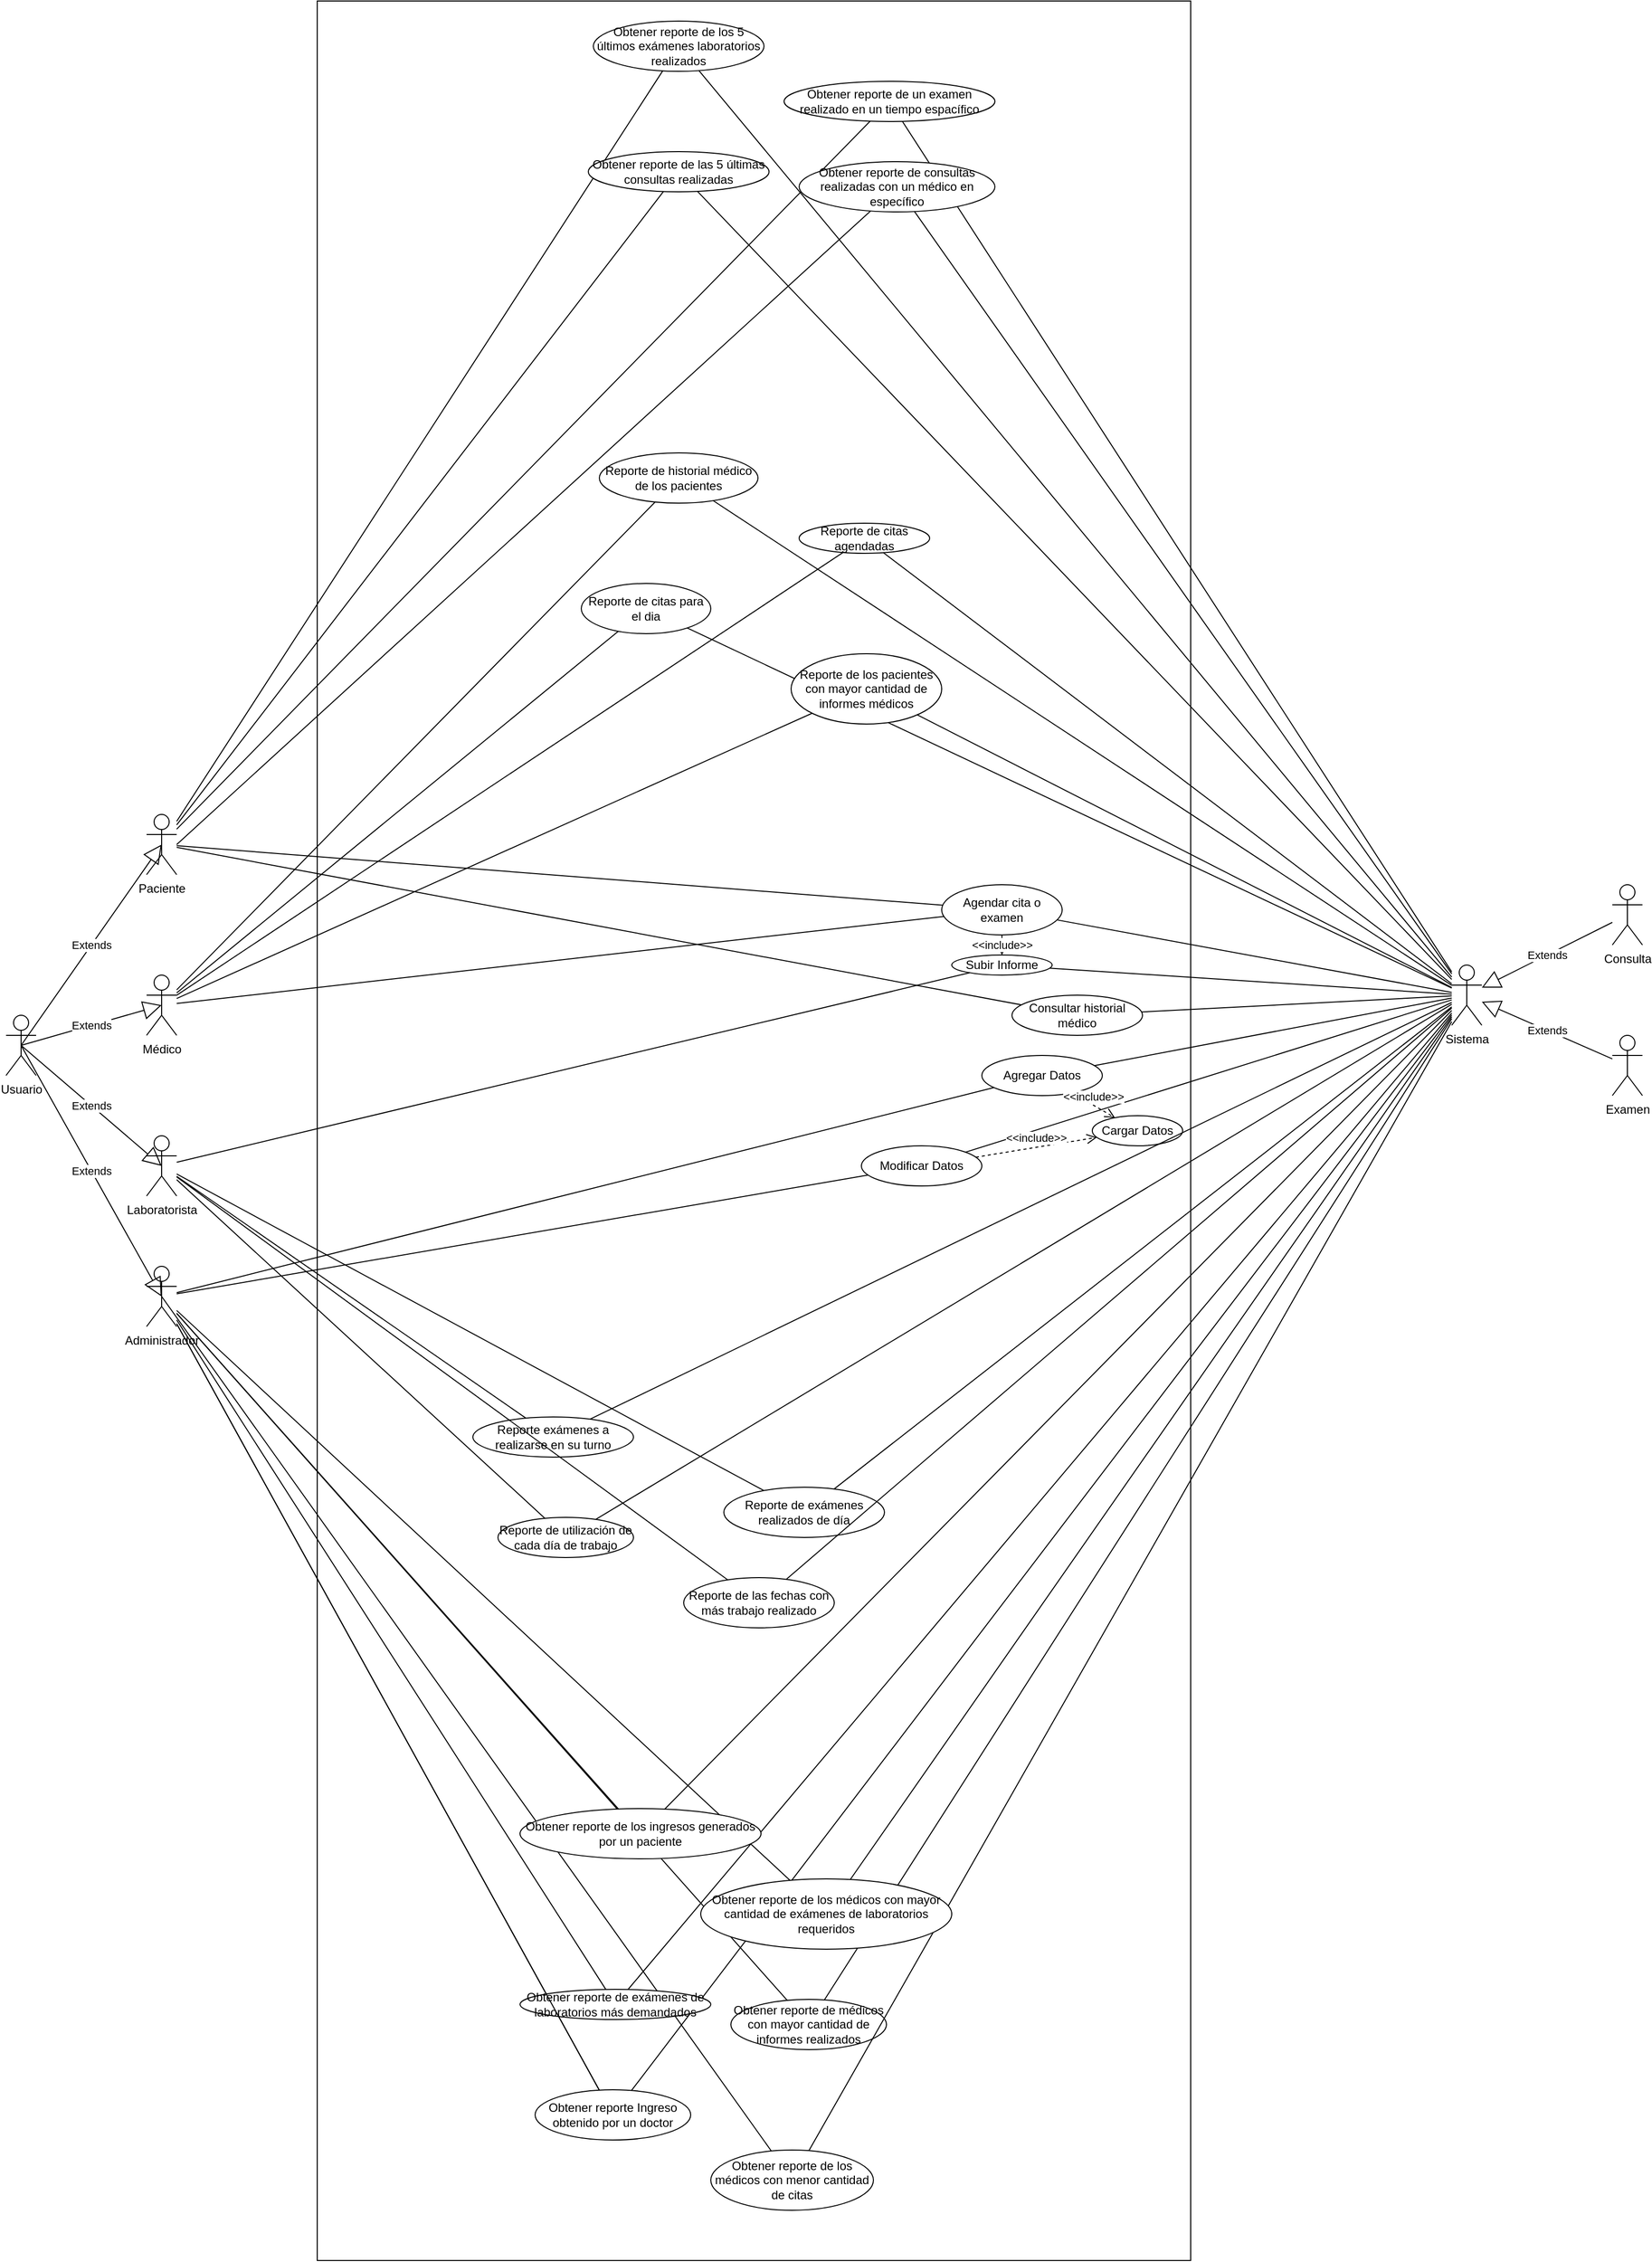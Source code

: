 <mxfile version="13.7.5" type="device"><diagram id="7FJfj03hs5ZvNeEwKSUX" name="Page-1"><mxGraphModel dx="6390" dy="4000" grid="1" gridSize="10" guides="1" tooltips="1" connect="1" arrows="1" fold="1" page="1" pageScale="1" pageWidth="850" pageHeight="1100" math="0" shadow="0"><root><mxCell id="0"/><mxCell id="1" parent="0"/><mxCell id="D_npYfU2cCUqhVLWXpgt-2" value="" style="rounded=0;whiteSpace=wrap;html=1;" parent="1" vertex="1"><mxGeometry x="320" y="-700" width="870" height="2250" as="geometry"/></mxCell><mxCell id="D_npYfU2cCUqhVLWXpgt-3" value="Paciente" style="shape=umlActor;verticalLabelPosition=bottom;verticalAlign=top;html=1;outlineConnect=0;" parent="1" vertex="1"><mxGeometry x="150" y="110" width="30" height="60" as="geometry"/></mxCell><mxCell id="D_npYfU2cCUqhVLWXpgt-4" value="Médico" style="shape=umlActor;verticalLabelPosition=bottom;verticalAlign=top;html=1;outlineConnect=0;" parent="1" vertex="1"><mxGeometry x="150" y="270" width="30" height="60" as="geometry"/></mxCell><mxCell id="D_npYfU2cCUqhVLWXpgt-5" value="Laboratorista" style="shape=umlActor;verticalLabelPosition=bottom;verticalAlign=top;html=1;outlineConnect=0;" parent="1" vertex="1"><mxGeometry x="150" y="430" width="30" height="60" as="geometry"/></mxCell><mxCell id="D_npYfU2cCUqhVLWXpgt-8" value="Sistema" style="shape=umlActor;verticalLabelPosition=bottom;verticalAlign=top;html=1;outlineConnect=0;" parent="1" vertex="1"><mxGeometry x="1450" y="260" width="30" height="60" as="geometry"/></mxCell><mxCell id="D_npYfU2cCUqhVLWXpgt-9" value="Administrador" style="shape=umlActor;verticalLabelPosition=bottom;verticalAlign=top;html=1;outlineConnect=0;" parent="1" vertex="1"><mxGeometry x="150" y="560" width="30" height="60" as="geometry"/></mxCell><mxCell id="D_npYfU2cCUqhVLWXpgt-10" value="Usuario" style="shape=umlActor;verticalLabelPosition=bottom;verticalAlign=top;html=1;outlineConnect=0;" parent="1" vertex="1"><mxGeometry x="10" y="310" width="30" height="60" as="geometry"/></mxCell><mxCell id="D_npYfU2cCUqhVLWXpgt-14" value="Extends" style="endArrow=block;endSize=16;endFill=0;html=1;exitX=0.5;exitY=0.5;exitDx=0;exitDy=0;exitPerimeter=0;entryX=0.5;entryY=0.5;entryDx=0;entryDy=0;entryPerimeter=0;" parent="1" source="D_npYfU2cCUqhVLWXpgt-10" target="D_npYfU2cCUqhVLWXpgt-3" edge="1"><mxGeometry width="160" relative="1" as="geometry"><mxPoint x="140" y="280" as="sourcePoint"/><mxPoint x="300" y="280" as="targetPoint"/></mxGeometry></mxCell><mxCell id="D_npYfU2cCUqhVLWXpgt-15" value="Extends" style="endArrow=block;endSize=16;endFill=0;html=1;exitX=0.5;exitY=0.5;exitDx=0;exitDy=0;exitPerimeter=0;entryX=0.5;entryY=0.5;entryDx=0;entryDy=0;entryPerimeter=0;" parent="1" source="D_npYfU2cCUqhVLWXpgt-10" target="D_npYfU2cCUqhVLWXpgt-4" edge="1"><mxGeometry width="160" relative="1" as="geometry"><mxPoint x="35" y="350" as="sourcePoint"/><mxPoint x="175" y="150" as="targetPoint"/></mxGeometry></mxCell><mxCell id="D_npYfU2cCUqhVLWXpgt-16" value="Extends" style="endArrow=block;endSize=16;endFill=0;html=1;exitX=0.5;exitY=0.5;exitDx=0;exitDy=0;exitPerimeter=0;entryX=0.5;entryY=0.5;entryDx=0;entryDy=0;entryPerimeter=0;" parent="1" source="D_npYfU2cCUqhVLWXpgt-10" target="D_npYfU2cCUqhVLWXpgt-5" edge="1"><mxGeometry width="160" relative="1" as="geometry"><mxPoint x="45" y="360" as="sourcePoint"/><mxPoint x="185" y="160" as="targetPoint"/></mxGeometry></mxCell><mxCell id="D_npYfU2cCUqhVLWXpgt-17" value="Extends" style="endArrow=block;endSize=16;endFill=0;html=1;entryX=0.5;entryY=0.5;entryDx=0;entryDy=0;entryPerimeter=0;exitX=0.5;exitY=0.5;exitDx=0;exitDy=0;exitPerimeter=0;" parent="1" source="D_npYfU2cCUqhVLWXpgt-10" target="D_npYfU2cCUqhVLWXpgt-9" edge="1"><mxGeometry width="160" relative="1" as="geometry"><mxPoint x="30" y="340" as="sourcePoint"/><mxPoint x="195" y="170" as="targetPoint"/></mxGeometry></mxCell><mxCell id="D_npYfU2cCUqhVLWXpgt-20" value="Agendar cita o examen" style="ellipse;whiteSpace=wrap;html=1;" parent="1" vertex="1"><mxGeometry x="942" y="180" width="120" height="50" as="geometry"/></mxCell><mxCell id="D_npYfU2cCUqhVLWXpgt-21" value="Subir Informe" style="ellipse;whiteSpace=wrap;html=1;" parent="1" vertex="1"><mxGeometry x="952" y="250" width="100" height="20" as="geometry"/></mxCell><mxCell id="D_npYfU2cCUqhVLWXpgt-22" value="&amp;lt;&amp;lt;include&amp;gt;&amp;gt;" style="endArrow=open;endSize=12;dashed=1;html=1;" parent="1" source="D_npYfU2cCUqhVLWXpgt-20" target="D_npYfU2cCUqhVLWXpgt-21" edge="1"><mxGeometry width="160" relative="1" as="geometry"><mxPoint x="962" y="260" as="sourcePoint"/><mxPoint x="1122" y="260" as="targetPoint"/></mxGeometry></mxCell><mxCell id="D_npYfU2cCUqhVLWXpgt-25" value="" style="endArrow=none;html=1;" parent="1" source="D_npYfU2cCUqhVLWXpgt-3" target="D_npYfU2cCUqhVLWXpgt-20" edge="1"><mxGeometry width="50" height="50" relative="1" as="geometry"><mxPoint x="240" y="160" as="sourcePoint"/><mxPoint x="290" y="110" as="targetPoint"/></mxGeometry></mxCell><mxCell id="D_npYfU2cCUqhVLWXpgt-26" value="" style="endArrow=none;html=1;" parent="1" source="D_npYfU2cCUqhVLWXpgt-4" target="D_npYfU2cCUqhVLWXpgt-20" edge="1"><mxGeometry width="50" height="50" relative="1" as="geometry"><mxPoint x="230" y="300" as="sourcePoint"/><mxPoint x="280" y="250" as="targetPoint"/></mxGeometry></mxCell><mxCell id="D_npYfU2cCUqhVLWXpgt-31" value="" style="endArrow=none;html=1;" parent="1" source="D_npYfU2cCUqhVLWXpgt-20" target="D_npYfU2cCUqhVLWXpgt-8" edge="1"><mxGeometry width="50" height="50" relative="1" as="geometry"><mxPoint x="950" y="210" as="sourcePoint"/><mxPoint x="1000" y="160" as="targetPoint"/></mxGeometry></mxCell><mxCell id="D_npYfU2cCUqhVLWXpgt-32" value="Consultar historial médico" style="ellipse;whiteSpace=wrap;html=1;" parent="1" vertex="1"><mxGeometry x="1012" y="290" width="130" height="40" as="geometry"/></mxCell><mxCell id="D_npYfU2cCUqhVLWXpgt-33" value="" style="endArrow=none;html=1;" parent="1" source="D_npYfU2cCUqhVLWXpgt-3" target="D_npYfU2cCUqhVLWXpgt-32" edge="1"><mxGeometry width="50" height="50" relative="1" as="geometry"><mxPoint x="220" y="360" as="sourcePoint"/><mxPoint x="270" y="310" as="targetPoint"/></mxGeometry></mxCell><mxCell id="D_npYfU2cCUqhVLWXpgt-34" value="" style="endArrow=none;html=1;" parent="1" source="D_npYfU2cCUqhVLWXpgt-32" target="D_npYfU2cCUqhVLWXpgt-8" edge="1"><mxGeometry width="50" height="50" relative="1" as="geometry"><mxPoint x="950" y="250" as="sourcePoint"/><mxPoint x="1000" y="200" as="targetPoint"/></mxGeometry></mxCell><mxCell id="D_npYfU2cCUqhVLWXpgt-37" value="Agregar Datos" style="ellipse;whiteSpace=wrap;html=1;" parent="1" vertex="1"><mxGeometry x="982" y="350" width="120" height="40" as="geometry"/></mxCell><mxCell id="D_npYfU2cCUqhVLWXpgt-38" value="" style="endArrow=none;html=1;" parent="1" source="D_npYfU2cCUqhVLWXpgt-9" target="D_npYfU2cCUqhVLWXpgt-37" edge="1"><mxGeometry width="50" height="50" relative="1" as="geometry"><mxPoint x="240" y="590" as="sourcePoint"/><mxPoint x="290" y="540" as="targetPoint"/></mxGeometry></mxCell><mxCell id="D_npYfU2cCUqhVLWXpgt-39" value="" style="endArrow=none;html=1;" parent="1" source="D_npYfU2cCUqhVLWXpgt-37" target="D_npYfU2cCUqhVLWXpgt-8" edge="1"><mxGeometry width="50" height="50" relative="1" as="geometry"><mxPoint x="1010" y="440" as="sourcePoint"/><mxPoint x="1060" y="390" as="targetPoint"/></mxGeometry></mxCell><mxCell id="D_npYfU2cCUqhVLWXpgt-40" value="Modificar Datos" style="ellipse;whiteSpace=wrap;html=1;" parent="1" vertex="1"><mxGeometry x="862" y="440" width="120" height="40" as="geometry"/></mxCell><mxCell id="D_npYfU2cCUqhVLWXpgt-41" value="" style="endArrow=none;html=1;" parent="1" source="D_npYfU2cCUqhVLWXpgt-9" target="D_npYfU2cCUqhVLWXpgt-40" edge="1"><mxGeometry width="50" height="50" relative="1" as="geometry"><mxPoint x="230" y="490" as="sourcePoint"/><mxPoint x="280" y="440" as="targetPoint"/></mxGeometry></mxCell><mxCell id="D_npYfU2cCUqhVLWXpgt-42" value="" style="endArrow=none;html=1;" parent="1" source="D_npYfU2cCUqhVLWXpgt-40" target="D_npYfU2cCUqhVLWXpgt-8" edge="1"><mxGeometry width="50" height="50" relative="1" as="geometry"><mxPoint x="910" y="390" as="sourcePoint"/><mxPoint x="960" y="340" as="targetPoint"/></mxGeometry></mxCell><mxCell id="D_npYfU2cCUqhVLWXpgt-43" value="Obtener reporte de médicos con mayor cantidad de informes realizados" style="ellipse;whiteSpace=wrap;html=1;" parent="1" vertex="1"><mxGeometry x="732" y="1290" width="155" height="50" as="geometry"/></mxCell><mxCell id="D_npYfU2cCUqhVLWXpgt-44" value="" style="endArrow=none;html=1;" parent="1" source="D_npYfU2cCUqhVLWXpgt-9" target="D_npYfU2cCUqhVLWXpgt-43" edge="1"><mxGeometry width="50" height="50" relative="1" as="geometry"><mxPoint x="210" y="650" as="sourcePoint"/><mxPoint x="260" y="600" as="targetPoint"/></mxGeometry></mxCell><mxCell id="D_npYfU2cCUqhVLWXpgt-46" value="" style="endArrow=none;html=1;" parent="1" source="D_npYfU2cCUqhVLWXpgt-9" target="D_npYfU2cCUqhVLWXpgt-45" edge="1"><mxGeometry width="50" height="50" relative="1" as="geometry"><mxPoint x="220" y="730" as="sourcePoint"/><mxPoint x="270" y="680" as="targetPoint"/></mxGeometry></mxCell><mxCell id="D_npYfU2cCUqhVLWXpgt-47" value="" style="endArrow=none;html=1;" parent="1" source="D_npYfU2cCUqhVLWXpgt-45" target="D_npYfU2cCUqhVLWXpgt-8" edge="1"><mxGeometry width="50" height="50" relative="1" as="geometry"><mxPoint x="990" y="630" as="sourcePoint"/><mxPoint x="1040" y="580" as="targetPoint"/></mxGeometry></mxCell><mxCell id="D_npYfU2cCUqhVLWXpgt-48" value="Cargar Datos" style="ellipse;whiteSpace=wrap;html=1;" parent="1" vertex="1"><mxGeometry x="1092" y="410" width="90" height="30" as="geometry"/></mxCell><mxCell id="D_npYfU2cCUqhVLWXpgt-50" value="&amp;lt;&amp;lt;include&amp;gt;&amp;gt;" style="html=1;verticalAlign=bottom;endArrow=open;dashed=1;endSize=8;" parent="1" source="D_npYfU2cCUqhVLWXpgt-37" target="D_npYfU2cCUqhVLWXpgt-48" edge="1"><mxGeometry relative="1" as="geometry"><mxPoint x="1102" y="350" as="sourcePoint"/><mxPoint x="1022" y="350" as="targetPoint"/></mxGeometry></mxCell><mxCell id="D_npYfU2cCUqhVLWXpgt-51" value="&amp;lt;&amp;lt;include&amp;gt;&amp;gt;" style="html=1;verticalAlign=bottom;endArrow=open;dashed=1;endSize=8;" parent="1" source="D_npYfU2cCUqhVLWXpgt-40" target="D_npYfU2cCUqhVLWXpgt-48" edge="1"><mxGeometry relative="1" as="geometry"><mxPoint x="1082" y="410" as="sourcePoint"/><mxPoint x="1002" y="410" as="targetPoint"/></mxGeometry></mxCell><mxCell id="D_npYfU2cCUqhVLWXpgt-53" value="" style="endArrow=none;html=1;" parent="1" source="D_npYfU2cCUqhVLWXpgt-43" target="D_npYfU2cCUqhVLWXpgt-8" edge="1"><mxGeometry width="50" height="50" relative="1" as="geometry"><mxPoint x="520" y="560" as="sourcePoint"/><mxPoint x="570" y="510" as="targetPoint"/></mxGeometry></mxCell><mxCell id="D_npYfU2cCUqhVLWXpgt-54" value="Consulta" style="shape=umlActor;verticalLabelPosition=bottom;verticalAlign=top;html=1;outlineConnect=0;" parent="1" vertex="1"><mxGeometry x="1610" y="180" width="30" height="60" as="geometry"/></mxCell><mxCell id="D_npYfU2cCUqhVLWXpgt-55" value="Examen" style="shape=umlActor;verticalLabelPosition=bottom;verticalAlign=top;html=1;outlineConnect=0;" parent="1" vertex="1"><mxGeometry x="1610" y="330" width="30" height="60" as="geometry"/></mxCell><mxCell id="D_npYfU2cCUqhVLWXpgt-57" value="Extends" style="endArrow=block;endSize=16;endFill=0;html=1;" parent="1" source="D_npYfU2cCUqhVLWXpgt-54" target="D_npYfU2cCUqhVLWXpgt-8" edge="1"><mxGeometry width="160" relative="1" as="geometry"><mxPoint x="1420" y="180" as="sourcePoint"/><mxPoint x="1560" y="300" as="targetPoint"/></mxGeometry></mxCell><mxCell id="D_npYfU2cCUqhVLWXpgt-58" value="Extends" style="endArrow=block;endSize=16;endFill=0;html=1;" parent="1" source="D_npYfU2cCUqhVLWXpgt-55" target="D_npYfU2cCUqhVLWXpgt-8" edge="1"><mxGeometry width="160" relative="1" as="geometry"><mxPoint x="1620" y="227.5" as="sourcePoint"/><mxPoint x="1490" y="292.5" as="targetPoint"/></mxGeometry></mxCell><mxCell id="D_npYfU2cCUqhVLWXpgt-59" value="Obtener reporte de los médicos con menor cantidad de citas" style="ellipse;whiteSpace=wrap;html=1;" parent="1" vertex="1"><mxGeometry x="712" y="1440" width="162" height="60" as="geometry"/></mxCell><mxCell id="D_npYfU2cCUqhVLWXpgt-60" value="" style="endArrow=none;html=1;exitX=0.5;exitY=0.5;exitDx=0;exitDy=0;exitPerimeter=0;" parent="1" source="D_npYfU2cCUqhVLWXpgt-9" target="D_npYfU2cCUqhVLWXpgt-59" edge="1"><mxGeometry width="50" height="50" relative="1" as="geometry"><mxPoint x="170" y="750" as="sourcePoint"/><mxPoint x="220" y="700" as="targetPoint"/></mxGeometry></mxCell><mxCell id="D_npYfU2cCUqhVLWXpgt-61" value="" style="endArrow=none;html=1;" parent="1" source="D_npYfU2cCUqhVLWXpgt-59" target="D_npYfU2cCUqhVLWXpgt-8" edge="1"><mxGeometry width="50" height="50" relative="1" as="geometry"><mxPoint x="950" y="660" as="sourcePoint"/><mxPoint x="910" y="430" as="targetPoint"/></mxGeometry></mxCell><mxCell id="D_npYfU2cCUqhVLWXpgt-62" value="Obtener reporte de exámenes de laboratorios más demandados" style="ellipse;whiteSpace=wrap;html=1;" parent="1" vertex="1"><mxGeometry x="522" y="1280" width="190" height="30" as="geometry"/></mxCell><mxCell id="D_npYfU2cCUqhVLWXpgt-63" value="" style="endArrow=none;html=1;" parent="1" source="D_npYfU2cCUqhVLWXpgt-9" target="D_npYfU2cCUqhVLWXpgt-62" edge="1"><mxGeometry width="50" height="50" relative="1" as="geometry"><mxPoint x="270" y="620" as="sourcePoint"/><mxPoint x="320" y="570" as="targetPoint"/></mxGeometry></mxCell><mxCell id="D_npYfU2cCUqhVLWXpgt-64" value="" style="endArrow=none;html=1;" parent="1" source="D_npYfU2cCUqhVLWXpgt-62" target="D_npYfU2cCUqhVLWXpgt-8" edge="1"><mxGeometry width="50" height="50" relative="1" as="geometry"><mxPoint x="590" y="540" as="sourcePoint"/><mxPoint x="640" y="490" as="targetPoint"/></mxGeometry></mxCell><mxCell id="JOd05up07sZ0G1sz_1uB-1" style="edgeStyle=orthogonalEdgeStyle;rounded=0;orthogonalLoop=1;jettySize=auto;html=1;exitX=0.5;exitY=1;exitDx=0;exitDy=0;" edge="1" parent="1" source="D_npYfU2cCUqhVLWXpgt-59" target="D_npYfU2cCUqhVLWXpgt-59"><mxGeometry relative="1" as="geometry"/></mxCell><mxCell id="JOd05up07sZ0G1sz_1uB-2" value="Obtener reporte de los médicos con mayor cantidad de exámenes de laboratorios requeridos" style="ellipse;whiteSpace=wrap;html=1;" vertex="1" parent="1"><mxGeometry x="702" y="1170" width="250" height="70" as="geometry"/></mxCell><mxCell id="JOd05up07sZ0G1sz_1uB-3" value="" style="endArrow=none;html=1;" edge="1" parent="1" source="D_npYfU2cCUqhVLWXpgt-9" target="JOd05up07sZ0G1sz_1uB-2"><mxGeometry width="50" height="50" relative="1" as="geometry"><mxPoint x="280" y="620" as="sourcePoint"/><mxPoint x="330" y="570" as="targetPoint"/></mxGeometry></mxCell><mxCell id="JOd05up07sZ0G1sz_1uB-4" value="" style="endArrow=none;html=1;" edge="1" parent="1" source="JOd05up07sZ0G1sz_1uB-2" target="D_npYfU2cCUqhVLWXpgt-8"><mxGeometry width="50" height="50" relative="1" as="geometry"><mxPoint x="960" y="570" as="sourcePoint"/><mxPoint x="1010" y="520" as="targetPoint"/></mxGeometry></mxCell><mxCell id="JOd05up07sZ0G1sz_1uB-5" value="Obtener reporte de los ingresos generados por un paciente" style="ellipse;whiteSpace=wrap;html=1;" vertex="1" parent="1"><mxGeometry x="522" y="1100" width="240" height="50" as="geometry"/></mxCell><mxCell id="JOd05up07sZ0G1sz_1uB-6" value="" style="endArrow=none;html=1;" edge="1" parent="1" source="D_npYfU2cCUqhVLWXpgt-9" target="JOd05up07sZ0G1sz_1uB-5"><mxGeometry width="50" height="50" relative="1" as="geometry"><mxPoint x="270" y="620" as="sourcePoint"/><mxPoint x="320" y="570" as="targetPoint"/></mxGeometry></mxCell><mxCell id="JOd05up07sZ0G1sz_1uB-7" value="" style="endArrow=none;html=1;" edge="1" parent="1" source="JOd05up07sZ0G1sz_1uB-5" target="D_npYfU2cCUqhVLWXpgt-8"><mxGeometry width="50" height="50" relative="1" as="geometry"><mxPoint x="1320" y="610" as="sourcePoint"/><mxPoint x="1370" y="560" as="targetPoint"/></mxGeometry></mxCell><mxCell id="D_npYfU2cCUqhVLWXpgt-45" value="Obtener reporte Ingreso obtenido por un doctor" style="ellipse;whiteSpace=wrap;html=1;" parent="1" vertex="1"><mxGeometry x="537" y="1380" width="155" height="50" as="geometry"/></mxCell><mxCell id="JOd05up07sZ0G1sz_1uB-8" value="" style="endArrow=none;html=1;" edge="1" parent="1" source="D_npYfU2cCUqhVLWXpgt-9" target="D_npYfU2cCUqhVLWXpgt-45"><mxGeometry width="50" height="50" relative="1" as="geometry"><mxPoint x="180" y="604.46" as="sourcePoint"/><mxPoint x="664.984" y="1071.991" as="targetPoint"/></mxGeometry></mxCell><mxCell id="JOd05up07sZ0G1sz_1uB-9" value="Obtener reporte de los 5 últimos exámenes laboratorios realizados" style="ellipse;whiteSpace=wrap;html=1;" vertex="1" parent="1"><mxGeometry x="595" y="-680" width="170" height="50" as="geometry"/></mxCell><mxCell id="JOd05up07sZ0G1sz_1uB-10" value="" style="endArrow=none;html=1;" edge="1" parent="1" source="D_npYfU2cCUqhVLWXpgt-3" target="JOd05up07sZ0G1sz_1uB-9"><mxGeometry width="50" height="50" relative="1" as="geometry"><mxPoint x="240" y="40" as="sourcePoint"/><mxPoint x="290" y="-10" as="targetPoint"/></mxGeometry></mxCell><mxCell id="JOd05up07sZ0G1sz_1uB-11" value="" style="endArrow=none;html=1;" edge="1" parent="1" source="JOd05up07sZ0G1sz_1uB-9" target="D_npYfU2cCUqhVLWXpgt-8"><mxGeometry width="50" height="50" relative="1" as="geometry"><mxPoint x="890" y="-260" as="sourcePoint"/><mxPoint x="940" y="-310" as="targetPoint"/></mxGeometry></mxCell><mxCell id="JOd05up07sZ0G1sz_1uB-12" value="Obtener reporte de un examen realizado en un tiempo espacífico" style="ellipse;whiteSpace=wrap;html=1;" vertex="1" parent="1"><mxGeometry x="785" y="-620" width="210" height="40" as="geometry"/></mxCell><mxCell id="JOd05up07sZ0G1sz_1uB-13" value="" style="endArrow=none;html=1;" edge="1" parent="1" source="D_npYfU2cCUqhVLWXpgt-3" target="JOd05up07sZ0G1sz_1uB-12"><mxGeometry width="50" height="50" relative="1" as="geometry"><mxPoint x="180" y="50" as="sourcePoint"/><mxPoint x="230" as="targetPoint"/></mxGeometry></mxCell><mxCell id="JOd05up07sZ0G1sz_1uB-14" value="" style="endArrow=none;html=1;" edge="1" parent="1" source="JOd05up07sZ0G1sz_1uB-12" target="D_npYfU2cCUqhVLWXpgt-8"><mxGeometry width="50" height="50" relative="1" as="geometry"><mxPoint x="870" y="-280" as="sourcePoint"/><mxPoint x="920" y="-330" as="targetPoint"/></mxGeometry></mxCell><mxCell id="JOd05up07sZ0G1sz_1uB-15" value="Obtener reporte de las 5 últimas consultas realizadas" style="ellipse;whiteSpace=wrap;html=1;" vertex="1" parent="1"><mxGeometry x="590" y="-550" width="180" height="40" as="geometry"/></mxCell><mxCell id="JOd05up07sZ0G1sz_1uB-16" value="" style="endArrow=none;html=1;" edge="1" parent="1" source="D_npYfU2cCUqhVLWXpgt-3" target="JOd05up07sZ0G1sz_1uB-15"><mxGeometry width="50" height="50" relative="1" as="geometry"><mxPoint x="140" y="30" as="sourcePoint"/><mxPoint x="190" y="-20" as="targetPoint"/></mxGeometry></mxCell><mxCell id="JOd05up07sZ0G1sz_1uB-17" value="" style="endArrow=none;html=1;" edge="1" parent="1" source="JOd05up07sZ0G1sz_1uB-15" target="D_npYfU2cCUqhVLWXpgt-8"><mxGeometry width="50" height="50" relative="1" as="geometry"><mxPoint x="850" y="-210" as="sourcePoint"/><mxPoint x="1240" y="50" as="targetPoint"/></mxGeometry></mxCell><mxCell id="JOd05up07sZ0G1sz_1uB-18" value="Obtener reporte de consultas realizadas con un médico en específico" style="ellipse;whiteSpace=wrap;html=1;" vertex="1" parent="1"><mxGeometry x="800" y="-540" width="195" height="50" as="geometry"/></mxCell><mxCell id="JOd05up07sZ0G1sz_1uB-19" value="" style="endArrow=none;html=1;" edge="1" parent="1" target="JOd05up07sZ0G1sz_1uB-18"><mxGeometry width="50" height="50" relative="1" as="geometry"><mxPoint x="180" y="140" as="sourcePoint"/><mxPoint x="220" y="-30" as="targetPoint"/></mxGeometry></mxCell><mxCell id="JOd05up07sZ0G1sz_1uB-20" value="" style="endArrow=none;html=1;" edge="1" parent="1" source="JOd05up07sZ0G1sz_1uB-18" target="D_npYfU2cCUqhVLWXpgt-8"><mxGeometry width="50" height="50" relative="1" as="geometry"><mxPoint x="1280" y="-40" as="sourcePoint"/><mxPoint x="1330" y="-90" as="targetPoint"/></mxGeometry></mxCell><mxCell id="JOd05up07sZ0G1sz_1uB-21" value="" style="endArrow=none;html=1;" edge="1" parent="1" source="D_npYfU2cCUqhVLWXpgt-5" target="D_npYfU2cCUqhVLWXpgt-21"><mxGeometry width="50" height="50" relative="1" as="geometry"><mxPoint x="240" y="420" as="sourcePoint"/><mxPoint x="290" y="370" as="targetPoint"/></mxGeometry></mxCell><mxCell id="JOd05up07sZ0G1sz_1uB-22" value="" style="endArrow=none;html=1;" edge="1" parent="1" source="D_npYfU2cCUqhVLWXpgt-21" target="D_npYfU2cCUqhVLWXpgt-8"><mxGeometry width="50" height="50" relative="1" as="geometry"><mxPoint x="1220" y="240" as="sourcePoint"/><mxPoint x="1270" y="190" as="targetPoint"/></mxGeometry></mxCell><mxCell id="JOd05up07sZ0G1sz_1uB-23" value="Reporte exámenes a realizarse en su turno" style="ellipse;whiteSpace=wrap;html=1;" vertex="1" parent="1"><mxGeometry x="475" y="710" width="160" height="40" as="geometry"/></mxCell><mxCell id="JOd05up07sZ0G1sz_1uB-26" value="" style="endArrow=none;html=1;" edge="1" parent="1" source="D_npYfU2cCUqhVLWXpgt-5" target="JOd05up07sZ0G1sz_1uB-23"><mxGeometry width="50" height="50" relative="1" as="geometry"><mxPoint x="290" y="520" as="sourcePoint"/><mxPoint x="340" y="470" as="targetPoint"/></mxGeometry></mxCell><mxCell id="JOd05up07sZ0G1sz_1uB-27" value="" style="endArrow=none;html=1;" edge="1" parent="1" source="JOd05up07sZ0G1sz_1uB-23" target="D_npYfU2cCUqhVLWXpgt-8"><mxGeometry width="50" height="50" relative="1" as="geometry"><mxPoint x="820" y="630" as="sourcePoint"/><mxPoint x="870" y="580" as="targetPoint"/></mxGeometry></mxCell><mxCell id="JOd05up07sZ0G1sz_1uB-28" value="Reporte de exámenes realizados de día" style="ellipse;whiteSpace=wrap;html=1;" vertex="1" parent="1"><mxGeometry x="725" y="780" width="160" height="50" as="geometry"/></mxCell><mxCell id="JOd05up07sZ0G1sz_1uB-29" value="" style="endArrow=none;html=1;" edge="1" parent="1" source="D_npYfU2cCUqhVLWXpgt-5" target="JOd05up07sZ0G1sz_1uB-28"><mxGeometry width="50" height="50" relative="1" as="geometry"><mxPoint x="310" y="520" as="sourcePoint"/><mxPoint x="360" y="470" as="targetPoint"/></mxGeometry></mxCell><mxCell id="JOd05up07sZ0G1sz_1uB-30" value="" style="endArrow=none;html=1;" edge="1" parent="1" source="JOd05up07sZ0G1sz_1uB-28" target="D_npYfU2cCUqhVLWXpgt-8"><mxGeometry width="50" height="50" relative="1" as="geometry"><mxPoint x="960" y="670" as="sourcePoint"/><mxPoint x="1010" y="620" as="targetPoint"/></mxGeometry></mxCell><mxCell id="JOd05up07sZ0G1sz_1uB-31" value="Reporte de utilización de cada día de trabajo" style="ellipse;whiteSpace=wrap;html=1;" vertex="1" parent="1"><mxGeometry x="500" y="810" width="135" height="40" as="geometry"/></mxCell><mxCell id="JOd05up07sZ0G1sz_1uB-32" value="" style="endArrow=none;html=1;" edge="1" parent="1" source="D_npYfU2cCUqhVLWXpgt-5" target="JOd05up07sZ0G1sz_1uB-31"><mxGeometry width="50" height="50" relative="1" as="geometry"><mxPoint x="390" y="690" as="sourcePoint"/><mxPoint x="440" y="640" as="targetPoint"/></mxGeometry></mxCell><mxCell id="JOd05up07sZ0G1sz_1uB-33" value="" style="endArrow=none;html=1;" edge="1" parent="1" source="JOd05up07sZ0G1sz_1uB-31" target="D_npYfU2cCUqhVLWXpgt-8"><mxGeometry width="50" height="50" relative="1" as="geometry"><mxPoint x="700" y="690" as="sourcePoint"/><mxPoint x="750" y="640" as="targetPoint"/></mxGeometry></mxCell><mxCell id="JOd05up07sZ0G1sz_1uB-34" value="Reporte de las fechas con más trabajo realizado" style="ellipse;whiteSpace=wrap;html=1;" vertex="1" parent="1"><mxGeometry x="685" y="870" width="150" height="50" as="geometry"/></mxCell><mxCell id="JOd05up07sZ0G1sz_1uB-35" value="" style="endArrow=none;html=1;" edge="1" parent="1" source="D_npYfU2cCUqhVLWXpgt-5" target="JOd05up07sZ0G1sz_1uB-34"><mxGeometry width="50" height="50" relative="1" as="geometry"><mxPoint x="280" y="660" as="sourcePoint"/><mxPoint x="330" y="610" as="targetPoint"/></mxGeometry></mxCell><mxCell id="JOd05up07sZ0G1sz_1uB-36" value="" style="endArrow=none;html=1;" edge="1" parent="1" source="JOd05up07sZ0G1sz_1uB-34" target="D_npYfU2cCUqhVLWXpgt-8"><mxGeometry width="50" height="50" relative="1" as="geometry"><mxPoint x="920" y="760" as="sourcePoint"/><mxPoint x="970" y="710" as="targetPoint"/></mxGeometry></mxCell><mxCell id="JOd05up07sZ0G1sz_1uB-37" value="Reporte de historial médico de los pacientes" style="ellipse;whiteSpace=wrap;html=1;" vertex="1" parent="1"><mxGeometry x="601" y="-250" width="158" height="50" as="geometry"/></mxCell><mxCell id="JOd05up07sZ0G1sz_1uB-38" value="" style="endArrow=none;html=1;" edge="1" parent="1" source="D_npYfU2cCUqhVLWXpgt-4" target="JOd05up07sZ0G1sz_1uB-37"><mxGeometry width="50" height="50" relative="1" as="geometry"><mxPoint x="100" y="-50" as="sourcePoint"/><mxPoint x="150" y="-100" as="targetPoint"/></mxGeometry></mxCell><mxCell id="JOd05up07sZ0G1sz_1uB-39" value="" style="endArrow=none;html=1;" edge="1" parent="1" source="JOd05up07sZ0G1sz_1uB-37" target="D_npYfU2cCUqhVLWXpgt-8"><mxGeometry width="50" height="50" relative="1" as="geometry"><mxPoint x="850" y="-40" as="sourcePoint"/><mxPoint x="900" y="-90" as="targetPoint"/></mxGeometry></mxCell><mxCell id="JOd05up07sZ0G1sz_1uB-41" value="Reporte de citas agendadas" style="ellipse;whiteSpace=wrap;html=1;" vertex="1" parent="1"><mxGeometry x="800" y="-180" width="130" height="30" as="geometry"/></mxCell><mxCell id="JOd05up07sZ0G1sz_1uB-42" value="" style="endArrow=none;html=1;" edge="1" parent="1" source="D_npYfU2cCUqhVLWXpgt-4" target="JOd05up07sZ0G1sz_1uB-41"><mxGeometry width="50" height="50" relative="1" as="geometry"><mxPoint x="270" y="270" as="sourcePoint"/><mxPoint x="320" y="220" as="targetPoint"/></mxGeometry></mxCell><mxCell id="JOd05up07sZ0G1sz_1uB-43" value="" style="endArrow=none;html=1;" edge="1" parent="1" source="JOd05up07sZ0G1sz_1uB-41" target="D_npYfU2cCUqhVLWXpgt-8"><mxGeometry width="50" height="50" relative="1" as="geometry"><mxPoint x="1300" y="-190" as="sourcePoint"/><mxPoint x="1350" y="-240" as="targetPoint"/></mxGeometry></mxCell><mxCell id="JOd05up07sZ0G1sz_1uB-44" value="Reporte de citas para el dia" style="ellipse;whiteSpace=wrap;html=1;" vertex="1" parent="1"><mxGeometry x="583" y="-120" width="129" height="50" as="geometry"/></mxCell><mxCell id="JOd05up07sZ0G1sz_1uB-45" value="" style="endArrow=none;html=1;" edge="1" parent="1" source="D_npYfU2cCUqhVLWXpgt-4" target="JOd05up07sZ0G1sz_1uB-44"><mxGeometry width="50" height="50" relative="1" as="geometry"><mxPoint x="100" y="40" as="sourcePoint"/><mxPoint x="150" y="-10" as="targetPoint"/></mxGeometry></mxCell><mxCell id="JOd05up07sZ0G1sz_1uB-46" value="" style="endArrow=none;html=1;" edge="1" parent="1" source="JOd05up07sZ0G1sz_1uB-44" target="D_npYfU2cCUqhVLWXpgt-8"><mxGeometry width="50" height="50" relative="1" as="geometry"><mxPoint x="850" y="30" as="sourcePoint"/><mxPoint x="900" y="-20" as="targetPoint"/></mxGeometry></mxCell><mxCell id="JOd05up07sZ0G1sz_1uB-47" value="Reporte de los pacientes con mayor cantidad de informes médicos" style="ellipse;whiteSpace=wrap;html=1;" vertex="1" parent="1"><mxGeometry x="792" y="-50" width="150" height="70" as="geometry"/></mxCell><mxCell id="JOd05up07sZ0G1sz_1uB-48" value="" style="endArrow=none;html=1;" edge="1" parent="1" source="D_npYfU2cCUqhVLWXpgt-4" target="JOd05up07sZ0G1sz_1uB-47"><mxGeometry width="50" height="50" relative="1" as="geometry"><mxPoint x="70" y="130" as="sourcePoint"/><mxPoint x="120" y="80" as="targetPoint"/></mxGeometry></mxCell><mxCell id="JOd05up07sZ0G1sz_1uB-49" value="" style="endArrow=none;html=1;" edge="1" parent="1" source="JOd05up07sZ0G1sz_1uB-47" target="D_npYfU2cCUqhVLWXpgt-8"><mxGeometry width="50" height="50" relative="1" as="geometry"><mxPoint x="1300" y="-30" as="sourcePoint"/><mxPoint x="1350" y="-80" as="targetPoint"/></mxGeometry></mxCell></root></mxGraphModel></diagram></mxfile>
